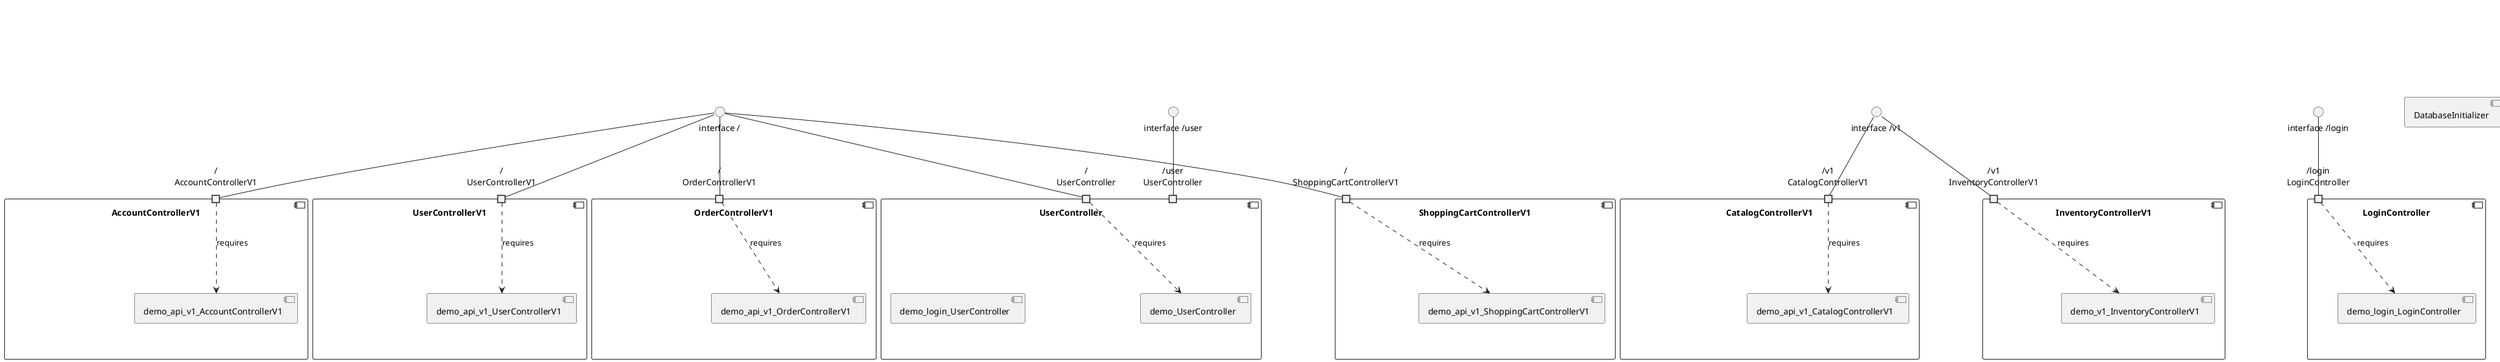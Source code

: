 @startuml
skinparam fixCircleLabelOverlapping true
component "AccountControllerV1\n\n\n\n\n\n" {
[demo_api_v1_AccountControllerV1]
portin "/\nAccountControllerV1"
"/\nAccountControllerV1"..>[demo_api_v1_AccountControllerV1] : requires
}
"interface /"--"/\nAccountControllerV1"
component "AccountServiceV1\n\n\n\n\n\n" {
[demo_api_v1_AccountServiceV1]
[demo_account_AccountRepository]
[demo_api_v1_AccountServiceV1]..>[demo_account_AccountRepository] : requires
}
component "CatalogControllerV1\n\n\n\n\n\n" {
[demo_api_v1_CatalogControllerV1]
portin "/v1\nCatalogControllerV1"
"/v1\nCatalogControllerV1"..>[demo_api_v1_CatalogControllerV1] : requires
}
"interface /v1"--"/v1\nCatalogControllerV1"
component "CatalogServiceV1\n\n\n\n\n\n" {
[demo_api_v1_CatalogServiceV1]
[demo_catalog_CatalogInfoRepository]
[demo_api_v1_CatalogServiceV1]..>[demo_catalog_CatalogInfoRepository] : requires
}
component "InventoryControllerV1\n\n\n\n\n\n" {
[demo_v1_InventoryControllerV1]
portin "/v1\nInventoryControllerV1"
"/v1\nInventoryControllerV1"..>[demo_v1_InventoryControllerV1] : requires
}
"interface /v1"--"/v1\nInventoryControllerV1"
component "InventoryServiceV1\n\n\n\n\n\n" {
[demo_v1_InventoryServiceV1]
}
component "LoginController\n\n\n\n\n\n" {
[demo_login_LoginController]
portin "/login\nLoginController"
"/login\nLoginController"..>[demo_login_LoginController] : requires
}
"interface /login"--"/login\nLoginController"
component "OrderControllerV1\n\n\n\n\n\n" {
[demo_api_v1_OrderControllerV1]
portin "/\nOrderControllerV1"
"/\nOrderControllerV1"..>[demo_api_v1_OrderControllerV1] : requires
}
"interface /"--"/\nOrderControllerV1"
component "OrderServiceV1\n\n\n\n\n\n" {
[demo_api_v1_OrderServiceV1]
[demo_config_DatabaseInitializer]
[demo_order_OrderEventRepository]
[demo_invoice_InvoiceRepository]
[demo_order_OrderRepository]
[demo_api_v1_OrderServiceV1]..>[demo_order_OrderRepository] : requires
[demo_config_DatabaseInitializer]..>[demo_order_OrderRepository] : requires
[demo_api_v1_OrderServiceV1]..>[demo_order_OrderEventRepository] : requires
[demo_config_DatabaseInitializer]..>[demo_invoice_InvoiceRepository] : requires
}
component "ShoppingCartControllerV1\n\n\n\n\n\n" {
[demo_api_v1_ShoppingCartControllerV1]
portin "/\nShoppingCartControllerV1"
"/\nShoppingCartControllerV1"..>[demo_api_v1_ShoppingCartControllerV1] : requires
}
"interface /"--"/\nShoppingCartControllerV1"
component "ShoppingCartServiceV1\n\n\n\n\n\n" {
[demo_api_v1_ShoppingCartServiceV1]
[demo_cart_CartEventRepository]
[demo_api_v1_ShoppingCartServiceV1]..>[demo_cart_CartEventRepository] : requires
}
component "UserController\n\n\n\n\n\n" {
[demo_UserController]
[demo_login_UserController]
portin "/user\nUserController"
portin "/\nUserController"
"/\nUserController"..>[demo_UserController] : requires
}
"interface /"--"/\nUserController"
"interface /user"--"/user\nUserController"
component "UserControllerV1\n\n\n\n\n\n" {
[demo_api_v1_UserControllerV1]
portin "/\nUserControllerV1"
"/\nUserControllerV1"..>[demo_api_v1_UserControllerV1] : requires
}
"interface /"--"/\nUserControllerV1"
component "UserService\n\n\n\n\n\n" {
[demo_UserService]
[demo_UserRepository]
[demo_UserService]..>[demo_UserRepository] : requires
}
component "UserServiceV1\n\n\n\n\n\n" {
[demo_user_UserRepository]
[demo_api_v1_UserServiceV1]
[demo_api_v1_UserServiceV1]..>[demo_user_UserRepository] : requires
}
[DatabaseInitializer]
"interface PagingAndSortingRepository"--[demo_customer_CustomerRepository]
[demo_user_UserClientV1]..>"interface /uaa/v1/me" : requires

@enduml
